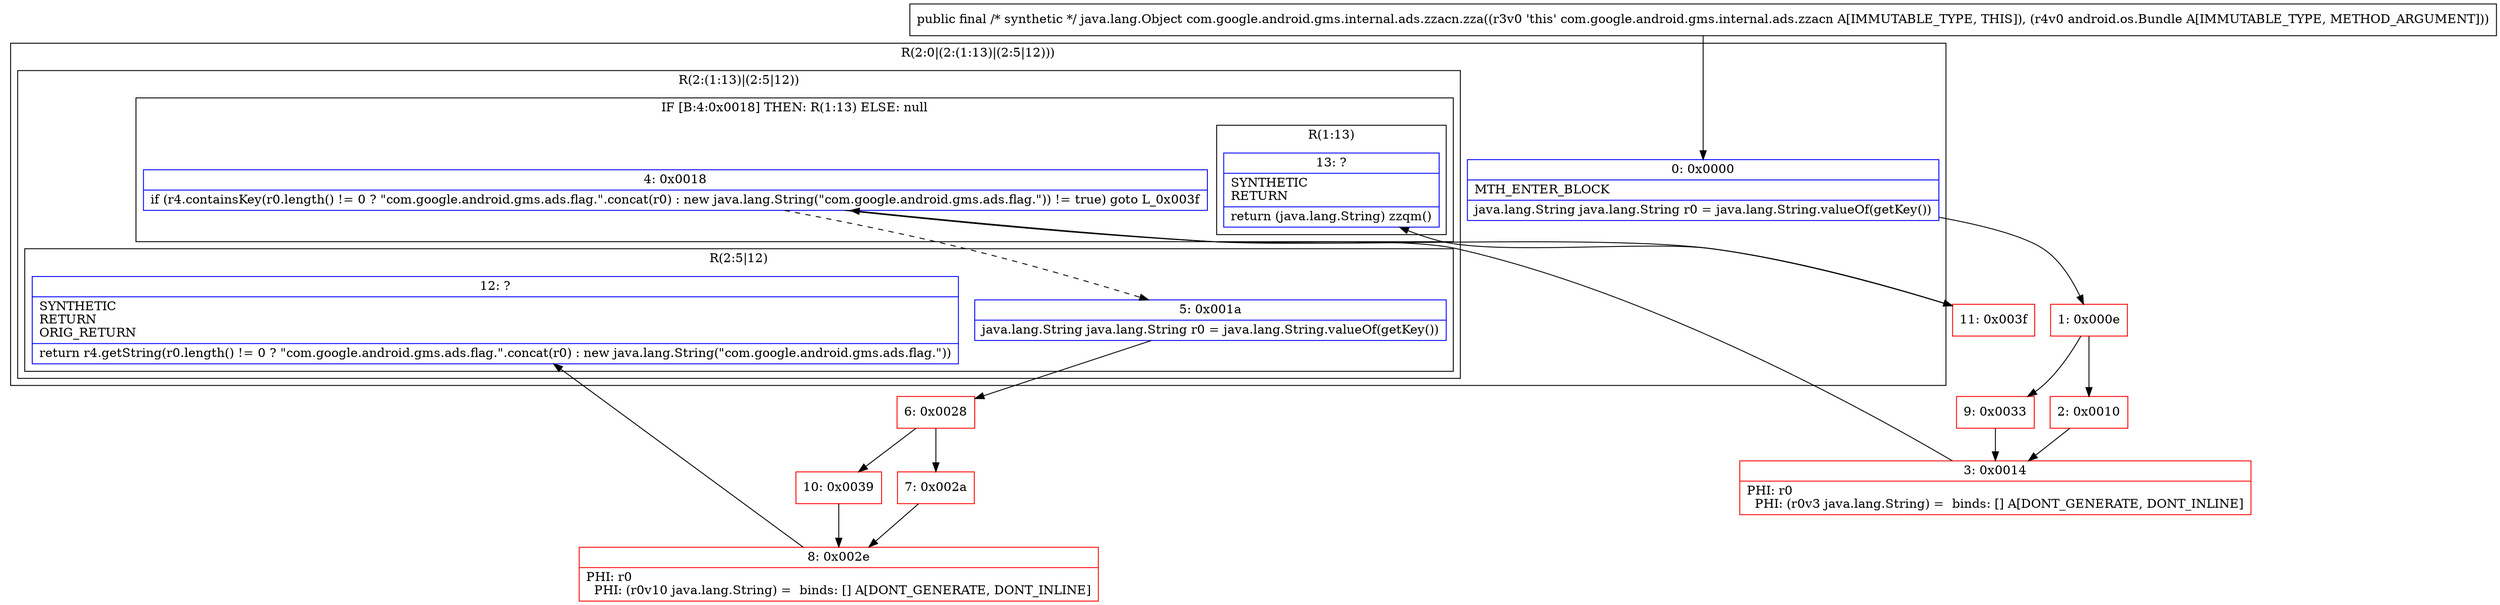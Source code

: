 digraph "CFG forcom.google.android.gms.internal.ads.zzacn.zza(Landroid\/os\/Bundle;)Ljava\/lang\/Object;" {
subgraph cluster_Region_771412728 {
label = "R(2:0|(2:(1:13)|(2:5|12)))";
node [shape=record,color=blue];
Node_0 [shape=record,label="{0\:\ 0x0000|MTH_ENTER_BLOCK\l|java.lang.String java.lang.String r0 = java.lang.String.valueOf(getKey())\l}"];
subgraph cluster_Region_498510238 {
label = "R(2:(1:13)|(2:5|12))";
node [shape=record,color=blue];
subgraph cluster_IfRegion_1185622619 {
label = "IF [B:4:0x0018] THEN: R(1:13) ELSE: null";
node [shape=record,color=blue];
Node_4 [shape=record,label="{4\:\ 0x0018|if (r4.containsKey(r0.length() != 0 ? \"com.google.android.gms.ads.flag.\".concat(r0) : new java.lang.String(\"com.google.android.gms.ads.flag.\")) != true) goto L_0x003f\l}"];
subgraph cluster_Region_1014811578 {
label = "R(1:13)";
node [shape=record,color=blue];
Node_13 [shape=record,label="{13\:\ ?|SYNTHETIC\lRETURN\l|return (java.lang.String) zzqm()\l}"];
}
}
subgraph cluster_Region_598063005 {
label = "R(2:5|12)";
node [shape=record,color=blue];
Node_5 [shape=record,label="{5\:\ 0x001a|java.lang.String java.lang.String r0 = java.lang.String.valueOf(getKey())\l}"];
Node_12 [shape=record,label="{12\:\ ?|SYNTHETIC\lRETURN\lORIG_RETURN\l|return r4.getString(r0.length() != 0 ? \"com.google.android.gms.ads.flag.\".concat(r0) : new java.lang.String(\"com.google.android.gms.ads.flag.\"))\l}"];
}
}
}
Node_1 [shape=record,color=red,label="{1\:\ 0x000e}"];
Node_2 [shape=record,color=red,label="{2\:\ 0x0010}"];
Node_3 [shape=record,color=red,label="{3\:\ 0x0014|PHI: r0 \l  PHI: (r0v3 java.lang.String) =  binds: [] A[DONT_GENERATE, DONT_INLINE]\l}"];
Node_6 [shape=record,color=red,label="{6\:\ 0x0028}"];
Node_7 [shape=record,color=red,label="{7\:\ 0x002a}"];
Node_8 [shape=record,color=red,label="{8\:\ 0x002e|PHI: r0 \l  PHI: (r0v10 java.lang.String) =  binds: [] A[DONT_GENERATE, DONT_INLINE]\l}"];
Node_9 [shape=record,color=red,label="{9\:\ 0x0033}"];
Node_10 [shape=record,color=red,label="{10\:\ 0x0039}"];
Node_11 [shape=record,color=red,label="{11\:\ 0x003f}"];
MethodNode[shape=record,label="{public final \/* synthetic *\/ java.lang.Object com.google.android.gms.internal.ads.zzacn.zza((r3v0 'this' com.google.android.gms.internal.ads.zzacn A[IMMUTABLE_TYPE, THIS]), (r4v0 android.os.Bundle A[IMMUTABLE_TYPE, METHOD_ARGUMENT])) }"];
MethodNode -> Node_0;
Node_0 -> Node_1;
Node_4 -> Node_5[style=dashed];
Node_4 -> Node_11;
Node_5 -> Node_6;
Node_1 -> Node_2;
Node_1 -> Node_9;
Node_2 -> Node_3;
Node_3 -> Node_4;
Node_6 -> Node_7;
Node_6 -> Node_10;
Node_7 -> Node_8;
Node_8 -> Node_12;
Node_9 -> Node_3;
Node_10 -> Node_8;
Node_11 -> Node_13;
}

